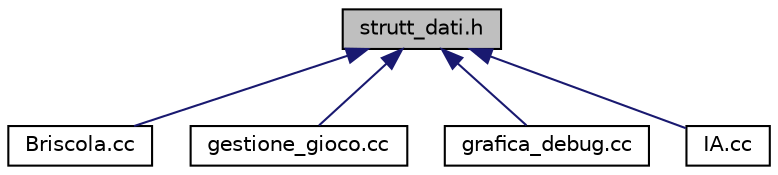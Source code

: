digraph "strutt_dati.h"
{
  edge [fontname="Helvetica",fontsize="10",labelfontname="Helvetica",labelfontsize="10"];
  node [fontname="Helvetica",fontsize="10",shape=record];
  Node1 [label="strutt_dati.h",height=0.2,width=0.4,color="black", fillcolor="grey75", style="filled", fontcolor="black"];
  Node1 -> Node2 [dir="back",color="midnightblue",fontsize="10",style="solid",fontname="Helvetica"];
  Node2 [label="Briscola.cc",height=0.2,width=0.4,color="black", fillcolor="white", style="filled",URL="$Briscola_8cc.html",tooltip="File contenente il modulo Main. "];
  Node1 -> Node3 [dir="back",color="midnightblue",fontsize="10",style="solid",fontname="Helvetica"];
  Node3 [label="gestione_gioco.cc",height=0.2,width=0.4,color="black", fillcolor="white", style="filled",URL="$gestione__gioco_8cc.html",tooltip="File contenente il modulo Gestione gioco. "];
  Node1 -> Node4 [dir="back",color="midnightblue",fontsize="10",style="solid",fontname="Helvetica"];
  Node4 [label="grafica_debug.cc",height=0.2,width=0.4,color="black", fillcolor="white", style="filled",URL="$grafica__debug_8cc.html",tooltip="File contenente i moduli Debug e Grafica. "];
  Node1 -> Node5 [dir="back",color="midnightblue",fontsize="10",style="solid",fontname="Helvetica"];
  Node5 [label="IA.cc",height=0.2,width=0.4,color="black", fillcolor="white", style="filled",URL="$IA_8cc.html",tooltip="File contenente il modulo IA. "];
}

